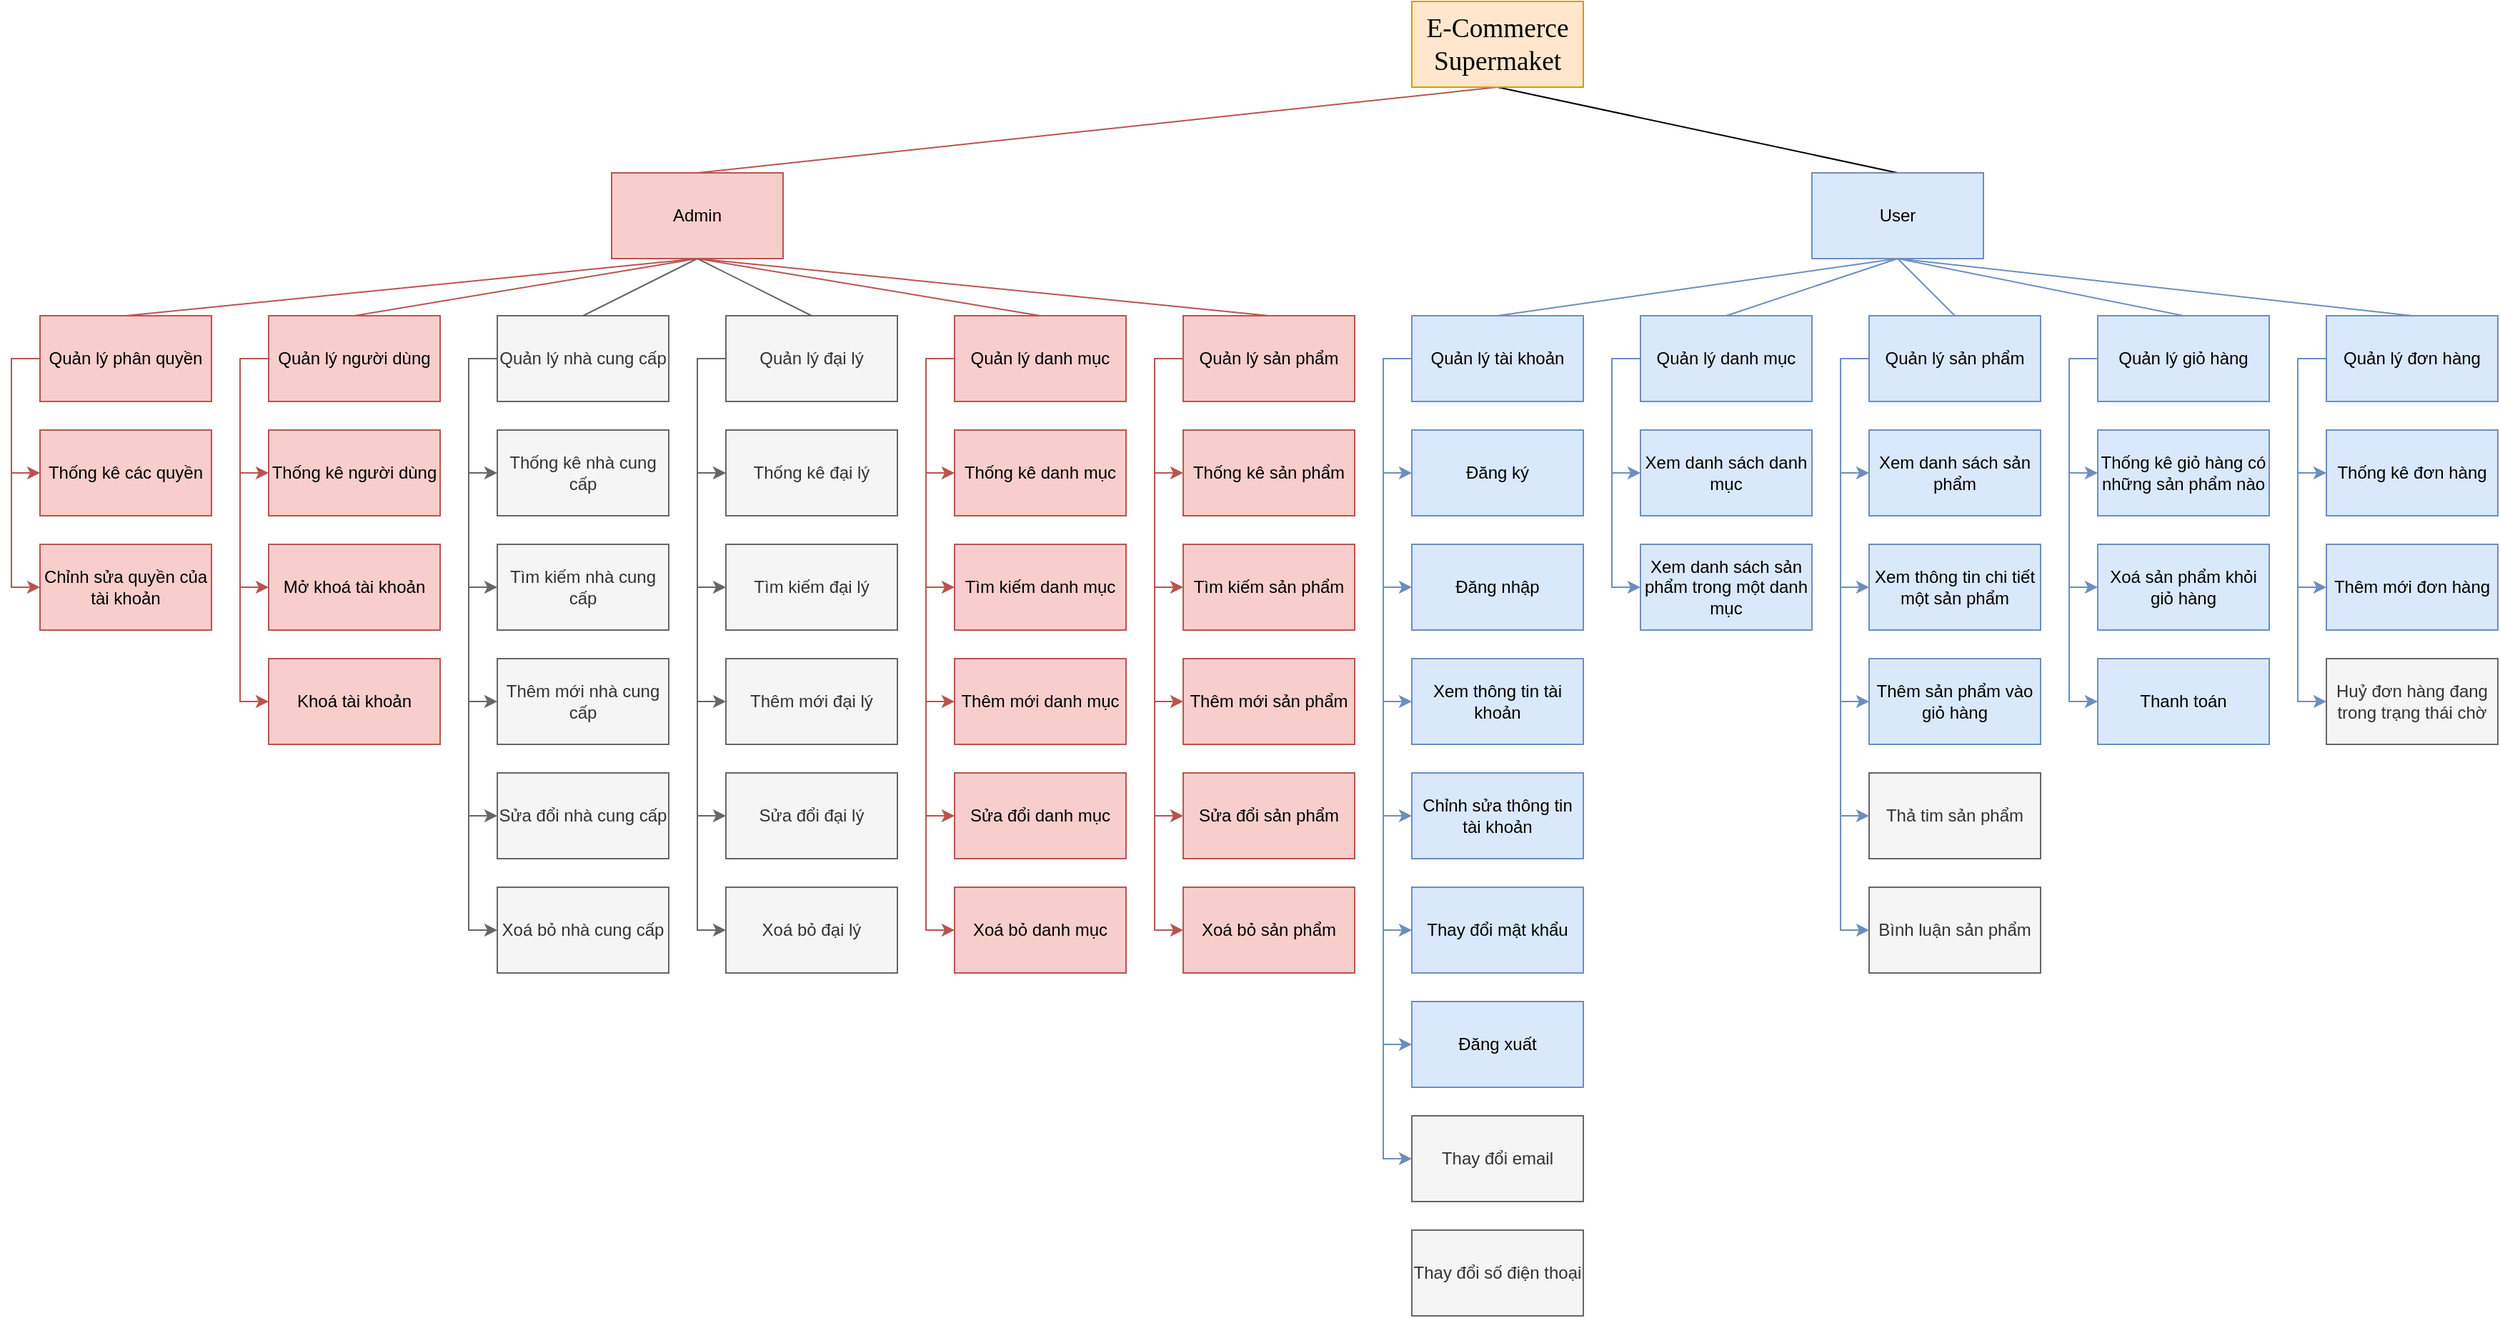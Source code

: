 <mxfile version="20.3.0" type="device" pages="2"><diagram id="1rqI_HHsklWm5FVolrye" name="Sơ đồ phân cấp chức năng"><mxGraphModel dx="2044" dy="865" grid="1" gridSize="10" guides="1" tooltips="1" connect="1" arrows="1" fold="1" page="1" pageScale="1" pageWidth="850" pageHeight="1100" math="0" shadow="0"><root><mxCell id="0"/><mxCell id="1" parent="0"/><mxCell id="xmvTbE3YOkpDU-rIaM_w-14" style="edgeStyle=none;rounded=0;orthogonalLoop=1;jettySize=auto;html=1;entryX=0.5;entryY=0;entryDx=0;entryDy=0;endArrow=none;endFill=0;exitX=0.5;exitY=1;exitDx=0;exitDy=0;strokeColor=#b85450;fillColor=#f8cecc;" edge="1" parent="1" source="DRveiWYJTUwpPXDgXYBq-1" target="xmvTbE3YOkpDU-rIaM_w-4"><mxGeometry relative="1" as="geometry"/></mxCell><mxCell id="xmvTbE3YOkpDU-rIaM_w-15" style="edgeStyle=none;rounded=0;orthogonalLoop=1;jettySize=auto;html=1;entryX=0.5;entryY=0;entryDx=0;entryDy=0;endArrow=none;endFill=0;exitX=0.5;exitY=1;exitDx=0;exitDy=0;" edge="1" parent="1" source="DRveiWYJTUwpPXDgXYBq-1" target="xmvTbE3YOkpDU-rIaM_w-5"><mxGeometry relative="1" as="geometry"/></mxCell><mxCell id="DRveiWYJTUwpPXDgXYBq-1" value="&lt;span style=&quot;text-align: start; font-size: 14pt; font-family: &amp;quot;Times New Roman&amp;quot;;&quot; data-sheets-userformat=&quot;{&amp;quot;2&amp;quot;:513,&amp;quot;3&amp;quot;:{&amp;quot;1&amp;quot;:0},&amp;quot;12&amp;quot;:0}&quot; data-sheets-value=&quot;{&amp;quot;1&amp;quot;:2,&amp;quot;2&amp;quot;:&amp;quot;E-Commerce Supermaket&amp;quot;}&quot; data-sheets-root=&quot;1&quot;&gt;E-Commerce Supermaket&lt;/span&gt;" style="rounded=0;whiteSpace=wrap;html=1;fillColor=#ffe6cc;strokeColor=#d79b00;" parent="1" vertex="1"><mxGeometry x="360" y="180" width="120" height="60" as="geometry"/></mxCell><mxCell id="6dlPw7hCYQkt44Y5DM6h-34" style="edgeStyle=elbowEdgeStyle;rounded=0;orthogonalLoop=1;jettySize=auto;html=1;entryX=0;entryY=0.5;entryDx=0;entryDy=0;strokeColor=#6c8ebf;endArrow=classic;endFill=1;fillColor=#dae8fc;" edge="1" parent="1" source="DRveiWYJTUwpPXDgXYBq-2" target="xmvTbE3YOkpDU-rIaM_w-35"><mxGeometry relative="1" as="geometry"><Array as="points"><mxPoint x="340" y="880"/></Array></mxGeometry></mxCell><mxCell id="6dlPw7hCYQkt44Y5DM6h-35" style="edgeStyle=elbowEdgeStyle;rounded=0;orthogonalLoop=1;jettySize=auto;html=1;entryX=0;entryY=0.5;entryDx=0;entryDy=0;strokeColor=#6c8ebf;endArrow=classic;endFill=1;fillColor=#dae8fc;" edge="1" parent="1" source="DRveiWYJTUwpPXDgXYBq-2" target="xmvTbE3YOkpDU-rIaM_w-37"><mxGeometry relative="1" as="geometry"><Array as="points"><mxPoint x="340" y="940"/></Array></mxGeometry></mxCell><mxCell id="DRveiWYJTUwpPXDgXYBq-2" value="Quản lý tài khoản" style="rounded=0;whiteSpace=wrap;html=1;fillColor=#dae8fc;strokeColor=#6c8ebf;" parent="1" vertex="1"><mxGeometry x="360" y="400" width="120" height="60" as="geometry"/></mxCell><mxCell id="DRveiWYJTUwpPXDgXYBq-3" value="Quản lý danh mục" style="rounded=0;whiteSpace=wrap;html=1;strokeColor=#b85450;fillColor=#f8cecc;" parent="1" vertex="1"><mxGeometry x="40" y="400" width="120" height="60" as="geometry"/></mxCell><mxCell id="DRveiWYJTUwpPXDgXYBq-4" value="Quản lý sản phẩm" style="rounded=0;whiteSpace=wrap;html=1;strokeColor=#b85450;fillColor=#f8cecc;" parent="1" vertex="1"><mxGeometry x="200" y="400" width="120" height="60" as="geometry"/></mxCell><mxCell id="6dlPw7hCYQkt44Y5DM6h-47" style="edgeStyle=elbowEdgeStyle;rounded=0;orthogonalLoop=1;jettySize=auto;html=1;entryX=0;entryY=0.5;entryDx=0;entryDy=0;strokeColor=#6c8ebf;endArrow=classic;endFill=1;fillColor=#dae8fc;" edge="1" parent="1" source="DRveiWYJTUwpPXDgXYBq-5" target="DRveiWYJTUwpPXDgXYBq-22"><mxGeometry relative="1" as="geometry"><Array as="points"><mxPoint x="980" y="470"/></Array></mxGeometry></mxCell><mxCell id="6dlPw7hCYQkt44Y5DM6h-48" style="edgeStyle=elbowEdgeStyle;rounded=0;orthogonalLoop=1;jettySize=auto;html=1;entryX=0;entryY=0.5;entryDx=0;entryDy=0;strokeColor=#6c8ebf;endArrow=classic;endFill=1;fillColor=#dae8fc;" edge="1" parent="1" source="DRveiWYJTUwpPXDgXYBq-5" target="DRveiWYJTUwpPXDgXYBq-23"><mxGeometry relative="1" as="geometry"><Array as="points"><mxPoint x="980" y="550"/></Array></mxGeometry></mxCell><mxCell id="6dlPw7hCYQkt44Y5DM6h-49" style="edgeStyle=elbowEdgeStyle;rounded=0;orthogonalLoop=1;jettySize=auto;html=1;entryX=0;entryY=0.5;entryDx=0;entryDy=0;strokeColor=#6c8ebf;endArrow=classic;endFill=1;fillColor=#dae8fc;" edge="1" parent="1" source="DRveiWYJTUwpPXDgXYBq-5" target="DRveiWYJTUwpPXDgXYBq-24"><mxGeometry relative="1" as="geometry"><Array as="points"><mxPoint x="980" y="630"/></Array></mxGeometry></mxCell><mxCell id="DRveiWYJTUwpPXDgXYBq-5" value="Quản lý đơn hàng" style="rounded=0;whiteSpace=wrap;html=1;fillColor=#dae8fc;strokeColor=#6c8ebf;" parent="1" vertex="1"><mxGeometry x="1000" y="400" width="120" height="60" as="geometry"/></mxCell><mxCell id="DRveiWYJTUwpPXDgXYBq-6" value="Đăng ký" style="rounded=0;whiteSpace=wrap;html=1;fillColor=#dae8fc;strokeColor=#6c8ebf;" parent="1" vertex="1"><mxGeometry x="360" y="480" width="120" height="60" as="geometry"/></mxCell><mxCell id="DRveiWYJTUwpPXDgXYBq-7" value="Đăng nhập" style="rounded=0;whiteSpace=wrap;html=1;fillColor=#dae8fc;strokeColor=#6c8ebf;" parent="1" vertex="1"><mxGeometry x="360" y="560" width="120" height="60" as="geometry"/></mxCell><mxCell id="DRveiWYJTUwpPXDgXYBq-8" value="Thêm mới danh mục" style="rounded=0;whiteSpace=wrap;html=1;strokeColor=#b85450;fillColor=#f8cecc;" parent="1" vertex="1"><mxGeometry x="40" y="640" width="120" height="60" as="geometry"/></mxCell><mxCell id="DRveiWYJTUwpPXDgXYBq-9" value="Sửa đổi danh mục" style="rounded=0;whiteSpace=wrap;html=1;strokeColor=#b85450;fillColor=#f8cecc;" parent="1" vertex="1"><mxGeometry x="40" y="720" width="120" height="60" as="geometry"/></mxCell><mxCell id="DRveiWYJTUwpPXDgXYBq-10" value="Xoá bỏ danh mục" style="rounded=0;whiteSpace=wrap;html=1;strokeColor=#b85450;fillColor=#f8cecc;" parent="1" vertex="1"><mxGeometry x="40" y="800" width="120" height="60" as="geometry"/></mxCell><mxCell id="DRveiWYJTUwpPXDgXYBq-11" value="Thống kê danh mục" style="rounded=0;whiteSpace=wrap;html=1;strokeColor=#b85450;fillColor=#f8cecc;" parent="1" vertex="1"><mxGeometry x="40" y="480" width="120" height="60" as="geometry"/></mxCell><mxCell id="DRveiWYJTUwpPXDgXYBq-12" value="Tìm kiếm danh mục" style="rounded=0;whiteSpace=wrap;html=1;strokeColor=#b85450;fillColor=#f8cecc;" parent="1" vertex="1"><mxGeometry x="40" y="560" width="120" height="60" as="geometry"/></mxCell><mxCell id="DRveiWYJTUwpPXDgXYBq-13" value="Thống kê sản phẩm" style="rounded=0;whiteSpace=wrap;html=1;strokeColor=#b85450;fillColor=#f8cecc;" parent="1" vertex="1"><mxGeometry x="200" y="480" width="120" height="60" as="geometry"/></mxCell><mxCell id="DRveiWYJTUwpPXDgXYBq-14" value="Tìm kiếm sản phẩm" style="rounded=0;whiteSpace=wrap;html=1;strokeColor=#b85450;fillColor=#f8cecc;" parent="1" vertex="1"><mxGeometry x="200" y="560" width="120" height="60" as="geometry"/></mxCell><mxCell id="DRveiWYJTUwpPXDgXYBq-15" value="Thêm mới sản phẩm" style="rounded=0;whiteSpace=wrap;html=1;strokeColor=#b85450;fillColor=#f8cecc;" parent="1" vertex="1"><mxGeometry x="200" y="640" width="120" height="60" as="geometry"/></mxCell><mxCell id="DRveiWYJTUwpPXDgXYBq-16" value="Sửa đổi sản phẩm" style="rounded=0;whiteSpace=wrap;html=1;strokeColor=#b85450;fillColor=#f8cecc;" parent="1" vertex="1"><mxGeometry x="200" y="720" width="120" height="60" as="geometry"/></mxCell><mxCell id="DRveiWYJTUwpPXDgXYBq-17" value="Xoá bỏ sản phẩm" style="rounded=0;whiteSpace=wrap;html=1;strokeColor=#b85450;fillColor=#f8cecc;" parent="1" vertex="1"><mxGeometry x="200" y="800" width="120" height="60" as="geometry"/></mxCell><mxCell id="DRveiWYJTUwpPXDgXYBq-18" value="Thống kê giỏ hàng có những sản phẩm nào" style="rounded=0;whiteSpace=wrap;html=1;fillColor=#dae8fc;strokeColor=#6c8ebf;" parent="1" vertex="1"><mxGeometry x="840" y="480" width="120" height="60" as="geometry"/></mxCell><mxCell id="6dlPw7hCYQkt44Y5DM6h-43" style="edgeStyle=elbowEdgeStyle;rounded=0;orthogonalLoop=1;jettySize=auto;html=1;entryX=0;entryY=0.5;entryDx=0;entryDy=0;strokeColor=#6c8ebf;endArrow=classic;endFill=1;fillColor=#dae8fc;" edge="1" parent="1" source="DRveiWYJTUwpPXDgXYBq-19" target="DRveiWYJTUwpPXDgXYBq-18"><mxGeometry relative="1" as="geometry"><Array as="points"><mxPoint x="820" y="470"/></Array></mxGeometry></mxCell><mxCell id="6dlPw7hCYQkt44Y5DM6h-44" style="edgeStyle=elbowEdgeStyle;rounded=0;orthogonalLoop=1;jettySize=auto;html=1;entryX=0;entryY=0.5;entryDx=0;entryDy=0;strokeColor=#6c8ebf;endArrow=classic;endFill=1;fillColor=#dae8fc;" edge="1" parent="1" source="DRveiWYJTUwpPXDgXYBq-19" target="xmvTbE3YOkpDU-rIaM_w-26"><mxGeometry relative="1" as="geometry"><Array as="points"><mxPoint x="820" y="550"/></Array></mxGeometry></mxCell><mxCell id="6dlPw7hCYQkt44Y5DM6h-45" style="edgeStyle=elbowEdgeStyle;rounded=0;orthogonalLoop=1;jettySize=auto;html=1;entryX=0;entryY=0.5;entryDx=0;entryDy=0;strokeColor=#6c8ebf;endArrow=classic;endFill=1;fillColor=#dae8fc;" edge="1" parent="1" source="DRveiWYJTUwpPXDgXYBq-19" target="xmvTbE3YOkpDU-rIaM_w-27"><mxGeometry relative="1" as="geometry"><Array as="points"><mxPoint x="820" y="640"/></Array></mxGeometry></mxCell><mxCell id="DRveiWYJTUwpPXDgXYBq-19" value="Quản lý giỏ hàng" style="rounded=0;whiteSpace=wrap;html=1;fillColor=#dae8fc;strokeColor=#6c8ebf;" parent="1" vertex="1"><mxGeometry x="840" y="400" width="120" height="60" as="geometry"/></mxCell><mxCell id="DRveiWYJTUwpPXDgXYBq-22" value="Thống kê đơn hàng" style="rounded=0;whiteSpace=wrap;html=1;fillColor=#dae8fc;strokeColor=#6c8ebf;" parent="1" vertex="1"><mxGeometry x="1000" y="480" width="120" height="60" as="geometry"/></mxCell><mxCell id="DRveiWYJTUwpPXDgXYBq-23" value="Thêm mới đơn hàng" style="rounded=0;whiteSpace=wrap;html=1;fillColor=#dae8fc;strokeColor=#6c8ebf;" parent="1" vertex="1"><mxGeometry x="1000" y="560" width="120" height="60" as="geometry"/></mxCell><mxCell id="DRveiWYJTUwpPXDgXYBq-24" value="Huỷ đơn hàng đang trong trạng thái chờ" style="rounded=0;whiteSpace=wrap;html=1;fillColor=#f5f5f5;strokeColor=#666666;fontColor=#333333;" parent="1" vertex="1"><mxGeometry x="1000" y="640" width="120" height="60" as="geometry"/></mxCell><mxCell id="6dlPw7hCYQkt44Y5DM6h-10" style="edgeStyle=elbowEdgeStyle;rounded=0;orthogonalLoop=1;jettySize=auto;html=1;entryX=0;entryY=0.5;entryDx=0;entryDy=0;strokeColor=#666666;endArrow=classic;endFill=1;fillColor=#f5f5f5;" edge="1" parent="1" source="DRveiWYJTUwpPXDgXYBq-25" target="DRveiWYJTUwpPXDgXYBq-26"><mxGeometry relative="1" as="geometry"><Array as="points"><mxPoint x="-300" y="470"/></Array></mxGeometry></mxCell><mxCell id="6dlPw7hCYQkt44Y5DM6h-11" style="edgeStyle=elbowEdgeStyle;rounded=0;orthogonalLoop=1;jettySize=auto;html=1;entryX=0;entryY=0.5;entryDx=0;entryDy=0;strokeColor=#666666;endArrow=classic;endFill=1;fillColor=#f5f5f5;" edge="1" parent="1" source="DRveiWYJTUwpPXDgXYBq-25" target="DRveiWYJTUwpPXDgXYBq-29"><mxGeometry relative="1" as="geometry"><Array as="points"><mxPoint x="-300" y="630"/></Array></mxGeometry></mxCell><mxCell id="6dlPw7hCYQkt44Y5DM6h-12" style="edgeStyle=elbowEdgeStyle;rounded=0;orthogonalLoop=1;jettySize=auto;html=1;entryX=0;entryY=0.5;entryDx=0;entryDy=0;strokeColor=#666666;endArrow=classic;endFill=1;fillColor=#f5f5f5;" edge="1" parent="1" source="DRveiWYJTUwpPXDgXYBq-25" target="DRveiWYJTUwpPXDgXYBq-30"><mxGeometry relative="1" as="geometry"><Array as="points"><mxPoint x="-300" y="710"/></Array></mxGeometry></mxCell><mxCell id="6dlPw7hCYQkt44Y5DM6h-13" style="edgeStyle=elbowEdgeStyle;rounded=0;orthogonalLoop=1;jettySize=auto;html=1;entryX=0;entryY=0.5;entryDx=0;entryDy=0;strokeColor=#666666;endArrow=classic;endFill=1;fillColor=#f5f5f5;" edge="1" parent="1" source="DRveiWYJTUwpPXDgXYBq-25" target="DRveiWYJTUwpPXDgXYBq-31"><mxGeometry relative="1" as="geometry"><Array as="points"><mxPoint x="-300" y="790"/></Array></mxGeometry></mxCell><mxCell id="DRveiWYJTUwpPXDgXYBq-25" value="Quản lý nhà cung cấp" style="rounded=0;whiteSpace=wrap;html=1;strokeColor=#666666;fillColor=#f5f5f5;fontColor=#333333;" parent="1" vertex="1"><mxGeometry x="-280" y="400" width="120" height="60" as="geometry"/></mxCell><mxCell id="DRveiWYJTUwpPXDgXYBq-26" value="Thống kê nhà cung cấp" style="rounded=0;whiteSpace=wrap;html=1;strokeColor=#666666;fillColor=#f5f5f5;fontColor=#333333;" parent="1" vertex="1"><mxGeometry x="-280" y="480" width="120" height="60" as="geometry"/></mxCell><mxCell id="DRveiWYJTUwpPXDgXYBq-28" value="Tìm kiếm nhà cung cấp" style="rounded=0;whiteSpace=wrap;html=1;strokeColor=#666666;fillColor=#f5f5f5;fontColor=#333333;" parent="1" vertex="1"><mxGeometry x="-280" y="560" width="120" height="60" as="geometry"/></mxCell><mxCell id="DRveiWYJTUwpPXDgXYBq-29" value="Thêm mới nhà cung cấp" style="rounded=0;whiteSpace=wrap;html=1;strokeColor=#666666;fillColor=#f5f5f5;fontColor=#333333;" parent="1" vertex="1"><mxGeometry x="-280" y="640" width="120" height="60" as="geometry"/></mxCell><mxCell id="DRveiWYJTUwpPXDgXYBq-30" value="Sửa đổi nhà cung cấp" style="rounded=0;whiteSpace=wrap;html=1;strokeColor=#666666;fillColor=#f5f5f5;fontColor=#333333;" parent="1" vertex="1"><mxGeometry x="-280" y="720" width="120" height="60" as="geometry"/></mxCell><mxCell id="DRveiWYJTUwpPXDgXYBq-31" value="Xoá bỏ nhà cung cấp" style="rounded=0;whiteSpace=wrap;html=1;strokeColor=#666666;fillColor=#f5f5f5;fontColor=#333333;" parent="1" vertex="1"><mxGeometry x="-280" y="800" width="120" height="60" as="geometry"/></mxCell><mxCell id="6dlPw7hCYQkt44Y5DM6h-5" style="edgeStyle=elbowEdgeStyle;rounded=0;orthogonalLoop=1;jettySize=auto;html=1;entryX=0;entryY=0.5;entryDx=0;entryDy=0;strokeColor=#b85450;endArrow=classic;endFill=1;fillColor=#f8cecc;" edge="1" parent="1" source="DRveiWYJTUwpPXDgXYBq-32" target="DRveiWYJTUwpPXDgXYBq-34"><mxGeometry relative="1" as="geometry"><Array as="points"><mxPoint x="-460" y="630"/></Array></mxGeometry></mxCell><mxCell id="DRveiWYJTUwpPXDgXYBq-32" value="Quản lý người dùng" style="rounded=0;whiteSpace=wrap;html=1;strokeColor=#b85450;fillColor=#f8cecc;" parent="1" vertex="1"><mxGeometry x="-440" y="400" width="120" height="60" as="geometry"/></mxCell><mxCell id="DRveiWYJTUwpPXDgXYBq-33" value="Thống kê người dùng" style="rounded=0;whiteSpace=wrap;html=1;strokeColor=#b85450;fillColor=#f8cecc;" parent="1" vertex="1"><mxGeometry x="-440" y="480" width="120" height="60" as="geometry"/></mxCell><mxCell id="DRveiWYJTUwpPXDgXYBq-34" value="Khoá tài khoản" style="rounded=0;whiteSpace=wrap;html=1;strokeColor=#b85450;fillColor=#f8cecc;" parent="1" vertex="1"><mxGeometry x="-440" y="640" width="120" height="60" as="geometry"/></mxCell><mxCell id="6dlPw7hCYQkt44Y5DM6h-1" style="edgeStyle=elbowEdgeStyle;rounded=0;orthogonalLoop=1;jettySize=auto;html=1;entryX=0;entryY=0.5;entryDx=0;entryDy=0;strokeColor=#b85450;endArrow=classic;endFill=1;fillColor=#f8cecc;" edge="1" parent="1" source="xmvTbE3YOkpDU-rIaM_w-1" target="xmvTbE3YOkpDU-rIaM_w-2"><mxGeometry relative="1" as="geometry"><Array as="points"><mxPoint x="-620" y="470"/></Array></mxGeometry></mxCell><mxCell id="6dlPw7hCYQkt44Y5DM6h-2" style="edgeStyle=elbowEdgeStyle;rounded=0;orthogonalLoop=1;jettySize=auto;html=1;entryX=0;entryY=0.5;entryDx=0;entryDy=0;strokeColor=#b85450;endArrow=classic;endFill=1;fillColor=#f8cecc;" edge="1" parent="1" source="xmvTbE3YOkpDU-rIaM_w-1" target="xmvTbE3YOkpDU-rIaM_w-3"><mxGeometry relative="1" as="geometry"><Array as="points"><mxPoint x="-620" y="550"/><mxPoint x="-640" y="550"/></Array></mxGeometry></mxCell><mxCell id="xmvTbE3YOkpDU-rIaM_w-1" value="Quản lý phân quyền" style="rounded=0;whiteSpace=wrap;html=1;strokeColor=#b85450;fillColor=#f8cecc;" vertex="1" parent="1"><mxGeometry x="-600" y="400" width="120" height="60" as="geometry"/></mxCell><mxCell id="xmvTbE3YOkpDU-rIaM_w-2" value="Thống kê các quyền" style="rounded=0;whiteSpace=wrap;html=1;strokeColor=#b85450;fillColor=#f8cecc;" vertex="1" parent="1"><mxGeometry x="-600" y="480" width="120" height="60" as="geometry"/></mxCell><mxCell id="xmvTbE3YOkpDU-rIaM_w-3" value="Chỉnh sửa quyền của tài khoản" style="rounded=0;whiteSpace=wrap;html=1;strokeColor=#b85450;fillColor=#f8cecc;" vertex="1" parent="1"><mxGeometry x="-600" y="560" width="120" height="60" as="geometry"/></mxCell><mxCell id="xmvTbE3YOkpDU-rIaM_w-6" style="rounded=0;orthogonalLoop=1;jettySize=auto;html=1;entryX=0.5;entryY=0;entryDx=0;entryDy=0;exitX=0.5;exitY=1;exitDx=0;exitDy=0;endArrow=none;endFill=0;strokeColor=#b85450;fillColor=#f8cecc;" edge="1" parent="1" source="xmvTbE3YOkpDU-rIaM_w-4" target="xmvTbE3YOkpDU-rIaM_w-1"><mxGeometry relative="1" as="geometry"/></mxCell><mxCell id="xmvTbE3YOkpDU-rIaM_w-7" style="rounded=0;orthogonalLoop=1;jettySize=auto;html=1;entryX=0.5;entryY=0;entryDx=0;entryDy=0;exitX=0.5;exitY=1;exitDx=0;exitDy=0;endArrow=none;endFill=0;strokeColor=#b85450;fillColor=#f8cecc;" edge="1" parent="1" source="xmvTbE3YOkpDU-rIaM_w-4" target="DRveiWYJTUwpPXDgXYBq-32"><mxGeometry relative="1" as="geometry"/></mxCell><mxCell id="xmvTbE3YOkpDU-rIaM_w-8" style="rounded=0;orthogonalLoop=1;jettySize=auto;html=1;entryX=0.5;entryY=0;entryDx=0;entryDy=0;endArrow=none;endFill=0;fillColor=#f5f5f5;strokeColor=#666666;exitX=0.5;exitY=1;exitDx=0;exitDy=0;" edge="1" parent="1" source="xmvTbE3YOkpDU-rIaM_w-4" target="DRveiWYJTUwpPXDgXYBq-25"><mxGeometry relative="1" as="geometry"/></mxCell><mxCell id="xmvTbE3YOkpDU-rIaM_w-9" style="rounded=0;orthogonalLoop=1;jettySize=auto;html=1;endArrow=none;endFill=0;entryX=0.5;entryY=0;entryDx=0;entryDy=0;fillColor=#f5f5f5;strokeColor=#666666;" edge="1" parent="1" target="xmvTbE3YOkpDU-rIaM_w-18"><mxGeometry relative="1" as="geometry"><mxPoint x="-140" y="360" as="sourcePoint"/></mxGeometry></mxCell><mxCell id="xmvTbE3YOkpDU-rIaM_w-11" style="rounded=0;orthogonalLoop=1;jettySize=auto;html=1;entryX=0.5;entryY=0;entryDx=0;entryDy=0;endArrow=none;endFill=0;strokeColor=#b85450;fillColor=#f8cecc;" edge="1" parent="1" target="DRveiWYJTUwpPXDgXYBq-4"><mxGeometry relative="1" as="geometry"><mxPoint x="-140" y="360" as="sourcePoint"/></mxGeometry></mxCell><mxCell id="xmvTbE3YOkpDU-rIaM_w-24" style="edgeStyle=none;rounded=0;orthogonalLoop=1;jettySize=auto;html=1;entryX=0.5;entryY=0;entryDx=0;entryDy=0;strokeColor=#b85450;endArrow=none;endFill=0;fillColor=#f8cecc;" edge="1" parent="1" target="DRveiWYJTUwpPXDgXYBq-3"><mxGeometry relative="1" as="geometry"><mxPoint x="-140" y="360" as="sourcePoint"/></mxGeometry></mxCell><mxCell id="xmvTbE3YOkpDU-rIaM_w-4" value="Admin" style="rounded=0;whiteSpace=wrap;html=1;strokeColor=#b85450;fillColor=#f8cecc;" vertex="1" parent="1"><mxGeometry x="-200" y="300" width="120" height="60" as="geometry"/></mxCell><mxCell id="xmvTbE3YOkpDU-rIaM_w-10" style="rounded=0;orthogonalLoop=1;jettySize=auto;html=1;exitX=0.5;exitY=1;exitDx=0;exitDy=0;entryX=0.5;entryY=0;entryDx=0;entryDy=0;endArrow=none;endFill=0;fillColor=#dae8fc;strokeColor=#6c8ebf;" edge="1" parent="1" source="xmvTbE3YOkpDU-rIaM_w-5" target="DRveiWYJTUwpPXDgXYBq-2"><mxGeometry relative="1" as="geometry"/></mxCell><mxCell id="xmvTbE3YOkpDU-rIaM_w-12" style="rounded=0;orthogonalLoop=1;jettySize=auto;html=1;entryX=0.5;entryY=0;entryDx=0;entryDy=0;endArrow=none;endFill=0;fillColor=#dae8fc;strokeColor=#6c8ebf;" edge="1" parent="1" target="DRveiWYJTUwpPXDgXYBq-19"><mxGeometry relative="1" as="geometry"><mxPoint x="700" y="360" as="sourcePoint"/></mxGeometry></mxCell><mxCell id="xmvTbE3YOkpDU-rIaM_w-13" style="rounded=0;orthogonalLoop=1;jettySize=auto;html=1;exitX=0.5;exitY=1;exitDx=0;exitDy=0;entryX=0.5;entryY=0;entryDx=0;entryDy=0;endArrow=none;endFill=0;fillColor=#dae8fc;strokeColor=#6c8ebf;" edge="1" parent="1" source="xmvTbE3YOkpDU-rIaM_w-5" target="DRveiWYJTUwpPXDgXYBq-5"><mxGeometry relative="1" as="geometry"/></mxCell><mxCell id="xmvTbE3YOkpDU-rIaM_w-43" style="edgeStyle=none;rounded=0;orthogonalLoop=1;jettySize=auto;html=1;entryX=0.5;entryY=0;entryDx=0;entryDy=0;strokeColor=#6c8ebf;endArrow=none;endFill=0;exitX=0.5;exitY=1;exitDx=0;exitDy=0;fillColor=#dae8fc;" edge="1" parent="1" source="xmvTbE3YOkpDU-rIaM_w-5" target="xmvTbE3YOkpDU-rIaM_w-41"><mxGeometry relative="1" as="geometry"/></mxCell><mxCell id="xmvTbE3YOkpDU-rIaM_w-44" style="edgeStyle=none;rounded=0;orthogonalLoop=1;jettySize=auto;html=1;entryX=0.5;entryY=0;entryDx=0;entryDy=0;strokeColor=#6c8ebf;endArrow=none;endFill=0;fillColor=#dae8fc;exitX=0.5;exitY=1;exitDx=0;exitDy=0;" edge="1" parent="1" source="xmvTbE3YOkpDU-rIaM_w-5" target="xmvTbE3YOkpDU-rIaM_w-42"><mxGeometry relative="1" as="geometry"/></mxCell><mxCell id="xmvTbE3YOkpDU-rIaM_w-5" value="User" style="rounded=0;whiteSpace=wrap;html=1;fillColor=#dae8fc;strokeColor=#6c8ebf;" vertex="1" parent="1"><mxGeometry x="640" y="300" width="120" height="60" as="geometry"/></mxCell><mxCell id="xmvTbE3YOkpDU-rIaM_w-16" value="Mở khoá tài khoản" style="rounded=0;whiteSpace=wrap;html=1;strokeColor=#b85450;fillColor=#f8cecc;" vertex="1" parent="1"><mxGeometry x="-440" y="560" width="120" height="60" as="geometry"/></mxCell><mxCell id="xmvTbE3YOkpDU-rIaM_w-18" value="Quản lý đại lý" style="rounded=0;whiteSpace=wrap;html=1;strokeColor=#666666;fillColor=#f5f5f5;fontColor=#333333;" vertex="1" parent="1"><mxGeometry x="-120" y="400" width="120" height="60" as="geometry"/></mxCell><mxCell id="xmvTbE3YOkpDU-rIaM_w-19" value="Thống kê đại lý" style="rounded=0;whiteSpace=wrap;html=1;strokeColor=#666666;fillColor=#f5f5f5;fontColor=#333333;" vertex="1" parent="1"><mxGeometry x="-120" y="480" width="120" height="60" as="geometry"/></mxCell><mxCell id="xmvTbE3YOkpDU-rIaM_w-20" value="Tìm kiếm đại lý" style="rounded=0;whiteSpace=wrap;html=1;strokeColor=#666666;fillColor=#f5f5f5;fontColor=#333333;" vertex="1" parent="1"><mxGeometry x="-120" y="560" width="120" height="60" as="geometry"/></mxCell><mxCell id="xmvTbE3YOkpDU-rIaM_w-21" value="Thêm mới đại lý" style="rounded=0;whiteSpace=wrap;html=1;strokeColor=#666666;fillColor=#f5f5f5;fontColor=#333333;" vertex="1" parent="1"><mxGeometry x="-120" y="640" width="120" height="60" as="geometry"/></mxCell><mxCell id="xmvTbE3YOkpDU-rIaM_w-22" value="Sửa đổi đại lý" style="rounded=0;whiteSpace=wrap;html=1;strokeColor=#666666;fillColor=#f5f5f5;fontColor=#333333;" vertex="1" parent="1"><mxGeometry x="-120" y="720" width="120" height="60" as="geometry"/></mxCell><mxCell id="xmvTbE3YOkpDU-rIaM_w-23" value="Xoá bỏ đại lý" style="rounded=0;whiteSpace=wrap;html=1;strokeColor=#666666;fillColor=#f5f5f5;fontColor=#333333;" vertex="1" parent="1"><mxGeometry x="-120" y="800" width="120" height="60" as="geometry"/></mxCell><mxCell id="xmvTbE3YOkpDU-rIaM_w-25" value="Thêm sản phẩm vào giỏ hàng" style="rounded=0;whiteSpace=wrap;html=1;strokeColor=#6c8ebf;fillColor=#dae8fc;" vertex="1" parent="1"><mxGeometry x="680" y="640" width="120" height="60" as="geometry"/></mxCell><mxCell id="xmvTbE3YOkpDU-rIaM_w-26" value="Xoá sản phẩm khỏi giỏ hàng" style="rounded=0;whiteSpace=wrap;html=1;strokeColor=#6c8ebf;fillColor=#dae8fc;" vertex="1" parent="1"><mxGeometry x="840" y="560" width="120" height="60" as="geometry"/></mxCell><mxCell id="xmvTbE3YOkpDU-rIaM_w-27" value="Thanh toán" style="rounded=0;whiteSpace=wrap;html=1;strokeColor=#6c8ebf;fillColor=#dae8fc;" vertex="1" parent="1"><mxGeometry x="840" y="640" width="120" height="60" as="geometry"/></mxCell><mxCell id="xmvTbE3YOkpDU-rIaM_w-28" value="Xem danh sách sản phẩm" style="rounded=0;whiteSpace=wrap;html=1;strokeColor=#6c8ebf;fillColor=#dae8fc;" vertex="1" parent="1"><mxGeometry x="680" y="480" width="120" height="60" as="geometry"/></mxCell><mxCell id="xmvTbE3YOkpDU-rIaM_w-29" value="Xem thông tin chi tiết một sản phẩm" style="rounded=0;whiteSpace=wrap;html=1;strokeColor=#6c8ebf;fillColor=#dae8fc;" vertex="1" parent="1"><mxGeometry x="680" y="560" width="120" height="60" as="geometry"/></mxCell><mxCell id="xmvTbE3YOkpDU-rIaM_w-31" value="Thả tim sản phẩm" style="rounded=0;whiteSpace=wrap;html=1;strokeColor=#666666;fillColor=#f5f5f5;fontColor=#333333;" vertex="1" parent="1"><mxGeometry x="680" y="720" width="120" height="60" as="geometry"/></mxCell><mxCell id="xmvTbE3YOkpDU-rIaM_w-32" value="Bình luận sản phẩm" style="rounded=0;whiteSpace=wrap;html=1;strokeColor=#666666;fillColor=#f5f5f5;fontColor=#333333;" vertex="1" parent="1"><mxGeometry x="680" y="800" width="120" height="60" as="geometry"/></mxCell><mxCell id="xmvTbE3YOkpDU-rIaM_w-33" value="Xem thông tin tài khoản" style="rounded=0;whiteSpace=wrap;html=1;strokeColor=#6c8ebf;fillColor=#dae8fc;" vertex="1" parent="1"><mxGeometry x="360" y="640" width="120" height="60" as="geometry"/></mxCell><mxCell id="xmvTbE3YOkpDU-rIaM_w-34" value="Chỉnh sửa thông tin tài khoản" style="rounded=0;whiteSpace=wrap;html=1;strokeColor=#6c8ebf;fillColor=#dae8fc;" vertex="1" parent="1"><mxGeometry x="360" y="720" width="120" height="60" as="geometry"/></mxCell><mxCell id="xmvTbE3YOkpDU-rIaM_w-35" value="Đăng xuất" style="rounded=0;whiteSpace=wrap;html=1;strokeColor=#6c8ebf;fillColor=#dae8fc;" vertex="1" parent="1"><mxGeometry x="360" y="880" width="120" height="60" as="geometry"/></mxCell><mxCell id="xmvTbE3YOkpDU-rIaM_w-36" value="Thay đổi mật khẩu" style="rounded=0;whiteSpace=wrap;html=1;strokeColor=#6c8ebf;fillColor=#dae8fc;" vertex="1" parent="1"><mxGeometry x="360" y="800" width="120" height="60" as="geometry"/></mxCell><mxCell id="xmvTbE3YOkpDU-rIaM_w-37" value="Thay đổi email" style="rounded=0;whiteSpace=wrap;html=1;strokeColor=#666666;fillColor=#f5f5f5;fontColor=#333333;" vertex="1" parent="1"><mxGeometry x="360" y="960" width="120" height="60" as="geometry"/></mxCell><mxCell id="xmvTbE3YOkpDU-rIaM_w-38" value="Thay đổi số điện thoại" style="rounded=0;whiteSpace=wrap;html=1;strokeColor=#666666;fillColor=#f5f5f5;fontColor=#333333;" vertex="1" parent="1"><mxGeometry x="360" y="1040" width="120" height="60" as="geometry"/></mxCell><mxCell id="xmvTbE3YOkpDU-rIaM_w-39" value="Xem danh sách danh mục" style="rounded=0;whiteSpace=wrap;html=1;strokeColor=#6c8ebf;fillColor=#dae8fc;" vertex="1" parent="1"><mxGeometry x="520" y="480" width="120" height="60" as="geometry"/></mxCell><mxCell id="xmvTbE3YOkpDU-rIaM_w-40" value="Xem danh sách sản phẩm trong một danh mục" style="rounded=0;whiteSpace=wrap;html=1;strokeColor=#6c8ebf;fillColor=#dae8fc;" vertex="1" parent="1"><mxGeometry x="520" y="560" width="120" height="60" as="geometry"/></mxCell><mxCell id="6dlPw7hCYQkt44Y5DM6h-36" style="edgeStyle=elbowEdgeStyle;rounded=0;orthogonalLoop=1;jettySize=auto;html=1;entryX=0;entryY=0.5;entryDx=0;entryDy=0;strokeColor=#6c8ebf;endArrow=classic;endFill=1;fillColor=#dae8fc;" edge="1" parent="1" source="xmvTbE3YOkpDU-rIaM_w-41" target="xmvTbE3YOkpDU-rIaM_w-40"><mxGeometry relative="1" as="geometry"><Array as="points"><mxPoint x="500" y="560"/></Array></mxGeometry></mxCell><mxCell id="6dlPw7hCYQkt44Y5DM6h-37" style="edgeStyle=elbowEdgeStyle;rounded=0;orthogonalLoop=1;jettySize=auto;html=1;entryX=0;entryY=0.5;entryDx=0;entryDy=0;strokeColor=#6c8ebf;endArrow=classic;endFill=1;fillColor=#dae8fc;" edge="1" parent="1" source="xmvTbE3YOkpDU-rIaM_w-41" target="xmvTbE3YOkpDU-rIaM_w-39"><mxGeometry relative="1" as="geometry"><Array as="points"><mxPoint x="500" y="470"/></Array></mxGeometry></mxCell><mxCell id="xmvTbE3YOkpDU-rIaM_w-41" value="Quản lý danh mục" style="rounded=0;whiteSpace=wrap;html=1;strokeColor=#6c8ebf;fillColor=#dae8fc;" vertex="1" parent="1"><mxGeometry x="520" y="400" width="120" height="60" as="geometry"/></mxCell><mxCell id="6dlPw7hCYQkt44Y5DM6h-38" style="edgeStyle=elbowEdgeStyle;rounded=0;orthogonalLoop=1;jettySize=auto;html=1;entryX=0;entryY=0.5;entryDx=0;entryDy=0;strokeColor=#6c8ebf;endArrow=classic;endFill=1;fillColor=#dae8fc;" edge="1" parent="1" source="xmvTbE3YOkpDU-rIaM_w-42" target="xmvTbE3YOkpDU-rIaM_w-32"><mxGeometry relative="1" as="geometry"><Array as="points"><mxPoint x="660" y="790"/></Array></mxGeometry></mxCell><mxCell id="6dlPw7hCYQkt44Y5DM6h-39" style="edgeStyle=elbowEdgeStyle;rounded=0;orthogonalLoop=1;jettySize=auto;html=1;entryX=0;entryY=0.5;entryDx=0;entryDy=0;strokeColor=#6c8ebf;endArrow=classic;endFill=1;fillColor=#dae8fc;" edge="1" parent="1" source="xmvTbE3YOkpDU-rIaM_w-42" target="xmvTbE3YOkpDU-rIaM_w-31"><mxGeometry relative="1" as="geometry"><Array as="points"><mxPoint x="660" y="710"/></Array></mxGeometry></mxCell><mxCell id="6dlPw7hCYQkt44Y5DM6h-40" style="edgeStyle=elbowEdgeStyle;rounded=0;orthogonalLoop=1;jettySize=auto;html=1;entryX=0;entryY=0.5;entryDx=0;entryDy=0;strokeColor=#6c8ebf;endArrow=classic;endFill=1;fillColor=#dae8fc;" edge="1" parent="1" source="xmvTbE3YOkpDU-rIaM_w-42" target="xmvTbE3YOkpDU-rIaM_w-25"><mxGeometry relative="1" as="geometry"><Array as="points"><mxPoint x="660" y="640"/></Array></mxGeometry></mxCell><mxCell id="6dlPw7hCYQkt44Y5DM6h-41" style="edgeStyle=elbowEdgeStyle;rounded=0;orthogonalLoop=1;jettySize=auto;html=1;entryX=0;entryY=0.5;entryDx=0;entryDy=0;strokeColor=#6c8ebf;endArrow=classic;endFill=1;fillColor=#dae8fc;" edge="1" parent="1" source="xmvTbE3YOkpDU-rIaM_w-42" target="xmvTbE3YOkpDU-rIaM_w-29"><mxGeometry relative="1" as="geometry"><Array as="points"><mxPoint x="660" y="560"/></Array></mxGeometry></mxCell><mxCell id="6dlPw7hCYQkt44Y5DM6h-42" style="edgeStyle=elbowEdgeStyle;rounded=0;orthogonalLoop=1;jettySize=auto;html=1;entryX=0;entryY=0.5;entryDx=0;entryDy=0;strokeColor=#6c8ebf;endArrow=classic;endFill=1;fillColor=#dae8fc;" edge="1" parent="1" source="xmvTbE3YOkpDU-rIaM_w-42" target="xmvTbE3YOkpDU-rIaM_w-28"><mxGeometry relative="1" as="geometry"><Array as="points"><mxPoint x="660" y="470"/></Array></mxGeometry></mxCell><mxCell id="xmvTbE3YOkpDU-rIaM_w-42" value="Quản lý sản phẩm" style="rounded=0;whiteSpace=wrap;html=1;strokeColor=#6c8ebf;fillColor=#dae8fc;" vertex="1" parent="1"><mxGeometry x="680" y="400" width="120" height="60" as="geometry"/></mxCell><mxCell id="6dlPw7hCYQkt44Y5DM6h-3" style="edgeStyle=elbowEdgeStyle;rounded=0;orthogonalLoop=1;jettySize=auto;html=1;entryX=0;entryY=0.5;entryDx=0;entryDy=0;strokeColor=#b85450;endArrow=classic;endFill=1;fillColor=#f8cecc;" edge="1" parent="1"><mxGeometry relative="1" as="geometry"><mxPoint x="-440" y="430" as="sourcePoint"/><mxPoint x="-440" y="510" as="targetPoint"/><Array as="points"><mxPoint x="-460" y="470"/></Array></mxGeometry></mxCell><mxCell id="6dlPw7hCYQkt44Y5DM6h-4" style="edgeStyle=elbowEdgeStyle;rounded=0;orthogonalLoop=1;jettySize=auto;html=1;entryX=0;entryY=0.5;entryDx=0;entryDy=0;strokeColor=#b85450;endArrow=classic;endFill=1;fillColor=#f8cecc;" edge="1" parent="1"><mxGeometry relative="1" as="geometry"><mxPoint x="-440" y="430" as="sourcePoint"/><mxPoint x="-440" y="590" as="targetPoint"/><Array as="points"><mxPoint x="-460" y="550"/><mxPoint x="-480" y="550"/></Array></mxGeometry></mxCell><mxCell id="6dlPw7hCYQkt44Y5DM6h-9" style="edgeStyle=elbowEdgeStyle;rounded=0;orthogonalLoop=1;jettySize=auto;html=1;entryX=0;entryY=0.5;entryDx=0;entryDy=0;strokeColor=#666666;endArrow=classic;endFill=1;fillColor=#f5f5f5;" edge="1" parent="1"><mxGeometry relative="1" as="geometry"><mxPoint x="-280" y="430" as="sourcePoint"/><mxPoint x="-280" y="590" as="targetPoint"/><Array as="points"><mxPoint x="-300" y="550"/><mxPoint x="-320" y="550"/></Array></mxGeometry></mxCell><mxCell id="6dlPw7hCYQkt44Y5DM6h-14" style="edgeStyle=elbowEdgeStyle;rounded=0;orthogonalLoop=1;jettySize=auto;html=1;entryX=0;entryY=0.5;entryDx=0;entryDy=0;strokeColor=#666666;endArrow=classic;endFill=1;fillColor=#f5f5f5;" edge="1" parent="1"><mxGeometry relative="1" as="geometry"><mxPoint x="-120" y="430" as="sourcePoint"/><mxPoint x="-120" y="510" as="targetPoint"/><Array as="points"><mxPoint x="-140" y="470"/></Array></mxGeometry></mxCell><mxCell id="6dlPw7hCYQkt44Y5DM6h-15" style="edgeStyle=elbowEdgeStyle;rounded=0;orthogonalLoop=1;jettySize=auto;html=1;entryX=0;entryY=0.5;entryDx=0;entryDy=0;strokeColor=#666666;endArrow=classic;endFill=1;fillColor=#f5f5f5;" edge="1" parent="1"><mxGeometry relative="1" as="geometry"><mxPoint x="-120" y="430" as="sourcePoint"/><mxPoint x="-120" y="670" as="targetPoint"/><Array as="points"><mxPoint x="-140" y="630"/></Array></mxGeometry></mxCell><mxCell id="6dlPw7hCYQkt44Y5DM6h-16" style="edgeStyle=elbowEdgeStyle;rounded=0;orthogonalLoop=1;jettySize=auto;html=1;entryX=0;entryY=0.5;entryDx=0;entryDy=0;strokeColor=#666666;endArrow=classic;endFill=1;fillColor=#f5f5f5;" edge="1" parent="1"><mxGeometry relative="1" as="geometry"><mxPoint x="-120" y="430" as="sourcePoint"/><mxPoint x="-120" y="750" as="targetPoint"/><Array as="points"><mxPoint x="-140" y="710"/></Array></mxGeometry></mxCell><mxCell id="6dlPw7hCYQkt44Y5DM6h-17" style="edgeStyle=elbowEdgeStyle;rounded=0;orthogonalLoop=1;jettySize=auto;html=1;entryX=0;entryY=0.5;entryDx=0;entryDy=0;strokeColor=#666666;endArrow=classic;endFill=1;fillColor=#f5f5f5;" edge="1" parent="1"><mxGeometry relative="1" as="geometry"><mxPoint x="-120" y="430" as="sourcePoint"/><mxPoint x="-120" y="830" as="targetPoint"/><Array as="points"><mxPoint x="-140" y="790"/></Array></mxGeometry></mxCell><mxCell id="6dlPw7hCYQkt44Y5DM6h-18" style="edgeStyle=elbowEdgeStyle;rounded=0;orthogonalLoop=1;jettySize=auto;html=1;entryX=0;entryY=0.5;entryDx=0;entryDy=0;strokeColor=#666666;endArrow=classic;endFill=1;fillColor=#f5f5f5;" edge="1" parent="1"><mxGeometry relative="1" as="geometry"><mxPoint x="-120" y="430" as="sourcePoint"/><mxPoint x="-120" y="590" as="targetPoint"/><Array as="points"><mxPoint x="-140" y="550"/><mxPoint x="-160" y="550"/></Array></mxGeometry></mxCell><mxCell id="6dlPw7hCYQkt44Y5DM6h-19" style="edgeStyle=elbowEdgeStyle;rounded=0;orthogonalLoop=1;jettySize=auto;html=1;entryX=0;entryY=0.5;entryDx=0;entryDy=0;strokeColor=#b85450;endArrow=classic;endFill=1;fillColor=#f8cecc;" edge="1" parent="1"><mxGeometry relative="1" as="geometry"><mxPoint x="40" y="430" as="sourcePoint"/><mxPoint x="40" y="510" as="targetPoint"/><Array as="points"><mxPoint x="20" y="470"/></Array></mxGeometry></mxCell><mxCell id="6dlPw7hCYQkt44Y5DM6h-20" style="edgeStyle=elbowEdgeStyle;rounded=0;orthogonalLoop=1;jettySize=auto;html=1;entryX=0;entryY=0.5;entryDx=0;entryDy=0;strokeColor=#b85450;endArrow=classic;endFill=1;fillColor=#f8cecc;" edge="1" parent="1"><mxGeometry relative="1" as="geometry"><mxPoint x="40" y="430" as="sourcePoint"/><mxPoint x="40" y="670" as="targetPoint"/><Array as="points"><mxPoint x="20" y="630"/></Array></mxGeometry></mxCell><mxCell id="6dlPw7hCYQkt44Y5DM6h-21" style="edgeStyle=elbowEdgeStyle;rounded=0;orthogonalLoop=1;jettySize=auto;html=1;entryX=0;entryY=0.5;entryDx=0;entryDy=0;strokeColor=#b85450;endArrow=classic;endFill=1;fillColor=#f8cecc;" edge="1" parent="1"><mxGeometry relative="1" as="geometry"><mxPoint x="40" y="430" as="sourcePoint"/><mxPoint x="40" y="750" as="targetPoint"/><Array as="points"><mxPoint x="20" y="710"/></Array></mxGeometry></mxCell><mxCell id="6dlPw7hCYQkt44Y5DM6h-22" style="edgeStyle=elbowEdgeStyle;rounded=0;orthogonalLoop=1;jettySize=auto;html=1;entryX=0;entryY=0.5;entryDx=0;entryDy=0;strokeColor=#b85450;endArrow=classic;endFill=1;fillColor=#f8cecc;" edge="1" parent="1"><mxGeometry relative="1" as="geometry"><mxPoint x="40" y="430" as="sourcePoint"/><mxPoint x="40" y="830" as="targetPoint"/><Array as="points"><mxPoint x="20" y="790"/></Array></mxGeometry></mxCell><mxCell id="6dlPw7hCYQkt44Y5DM6h-23" style="edgeStyle=elbowEdgeStyle;rounded=0;orthogonalLoop=1;jettySize=auto;html=1;entryX=0;entryY=0.5;entryDx=0;entryDy=0;strokeColor=#b85450;endArrow=classic;endFill=1;fillColor=#f8cecc;" edge="1" parent="1"><mxGeometry relative="1" as="geometry"><mxPoint x="40" y="430" as="sourcePoint"/><mxPoint x="40" y="590" as="targetPoint"/><Array as="points"><mxPoint x="20" y="550"/><mxPoint y="550"/></Array></mxGeometry></mxCell><mxCell id="6dlPw7hCYQkt44Y5DM6h-24" style="edgeStyle=elbowEdgeStyle;rounded=0;orthogonalLoop=1;jettySize=auto;html=1;entryX=0;entryY=0.5;entryDx=0;entryDy=0;strokeColor=#b85450;endArrow=classic;endFill=1;fillColor=#f8cecc;" edge="1" parent="1"><mxGeometry relative="1" as="geometry"><mxPoint x="200" y="430" as="sourcePoint"/><mxPoint x="200" y="510" as="targetPoint"/><Array as="points"><mxPoint x="180" y="470"/></Array></mxGeometry></mxCell><mxCell id="6dlPw7hCYQkt44Y5DM6h-25" style="edgeStyle=elbowEdgeStyle;rounded=0;orthogonalLoop=1;jettySize=auto;html=1;entryX=0;entryY=0.5;entryDx=0;entryDy=0;strokeColor=#b85450;endArrow=classic;endFill=1;fillColor=#f8cecc;" edge="1" parent="1"><mxGeometry relative="1" as="geometry"><mxPoint x="200" y="430" as="sourcePoint"/><mxPoint x="200" y="670" as="targetPoint"/><Array as="points"><mxPoint x="180" y="630"/></Array></mxGeometry></mxCell><mxCell id="6dlPw7hCYQkt44Y5DM6h-26" style="edgeStyle=elbowEdgeStyle;rounded=0;orthogonalLoop=1;jettySize=auto;html=1;entryX=0;entryY=0.5;entryDx=0;entryDy=0;strokeColor=#b85450;endArrow=classic;endFill=1;fillColor=#f8cecc;" edge="1" parent="1"><mxGeometry relative="1" as="geometry"><mxPoint x="200" y="430" as="sourcePoint"/><mxPoint x="200" y="750" as="targetPoint"/><Array as="points"><mxPoint x="180" y="710"/></Array></mxGeometry></mxCell><mxCell id="6dlPw7hCYQkt44Y5DM6h-27" style="edgeStyle=elbowEdgeStyle;rounded=0;orthogonalLoop=1;jettySize=auto;html=1;entryX=0;entryY=0.5;entryDx=0;entryDy=0;strokeColor=#b85450;endArrow=classic;endFill=1;fillColor=#f8cecc;" edge="1" parent="1"><mxGeometry relative="1" as="geometry"><mxPoint x="200" y="430" as="sourcePoint"/><mxPoint x="200" y="830" as="targetPoint"/><Array as="points"><mxPoint x="180" y="790"/></Array></mxGeometry></mxCell><mxCell id="6dlPw7hCYQkt44Y5DM6h-28" style="edgeStyle=elbowEdgeStyle;rounded=0;orthogonalLoop=1;jettySize=auto;html=1;entryX=0;entryY=0.5;entryDx=0;entryDy=0;strokeColor=#b85450;endArrow=classic;endFill=1;fillColor=#f8cecc;" edge="1" parent="1"><mxGeometry relative="1" as="geometry"><mxPoint x="200" y="430" as="sourcePoint"/><mxPoint x="200" y="590" as="targetPoint"/><Array as="points"><mxPoint x="180" y="550"/><mxPoint x="160" y="550"/></Array></mxGeometry></mxCell><mxCell id="6dlPw7hCYQkt44Y5DM6h-29" style="edgeStyle=elbowEdgeStyle;rounded=0;orthogonalLoop=1;jettySize=auto;html=1;entryX=0;entryY=0.5;entryDx=0;entryDy=0;strokeColor=#6c8ebf;endArrow=classic;endFill=1;fillColor=#dae8fc;" edge="1" parent="1"><mxGeometry relative="1" as="geometry"><mxPoint x="360" y="430" as="sourcePoint"/><mxPoint x="360" y="510" as="targetPoint"/><Array as="points"><mxPoint x="340" y="470"/></Array></mxGeometry></mxCell><mxCell id="6dlPw7hCYQkt44Y5DM6h-30" style="edgeStyle=elbowEdgeStyle;rounded=0;orthogonalLoop=1;jettySize=auto;html=1;entryX=0;entryY=0.5;entryDx=0;entryDy=0;strokeColor=#6c8ebf;endArrow=classic;endFill=1;fillColor=#dae8fc;" edge="1" parent="1"><mxGeometry relative="1" as="geometry"><mxPoint x="360" y="430" as="sourcePoint"/><mxPoint x="360" y="670" as="targetPoint"/><Array as="points"><mxPoint x="340" y="630"/></Array></mxGeometry></mxCell><mxCell id="6dlPw7hCYQkt44Y5DM6h-31" style="edgeStyle=elbowEdgeStyle;rounded=0;orthogonalLoop=1;jettySize=auto;html=1;entryX=0;entryY=0.5;entryDx=0;entryDy=0;strokeColor=#6c8ebf;endArrow=classic;endFill=1;fillColor=#dae8fc;" edge="1" parent="1"><mxGeometry relative="1" as="geometry"><mxPoint x="360" y="430" as="sourcePoint"/><mxPoint x="360" y="750" as="targetPoint"/><Array as="points"><mxPoint x="340" y="710"/></Array></mxGeometry></mxCell><mxCell id="6dlPw7hCYQkt44Y5DM6h-32" style="edgeStyle=elbowEdgeStyle;rounded=0;orthogonalLoop=1;jettySize=auto;html=1;entryX=0;entryY=0.5;entryDx=0;entryDy=0;strokeColor=#6c8ebf;endArrow=classic;endFill=1;fillColor=#dae8fc;" edge="1" parent="1"><mxGeometry relative="1" as="geometry"><mxPoint x="360" y="430" as="sourcePoint"/><mxPoint x="360" y="830" as="targetPoint"/><Array as="points"><mxPoint x="340" y="790"/></Array></mxGeometry></mxCell><mxCell id="6dlPw7hCYQkt44Y5DM6h-33" style="edgeStyle=elbowEdgeStyle;rounded=0;orthogonalLoop=1;jettySize=auto;html=1;entryX=0;entryY=0.5;entryDx=0;entryDy=0;strokeColor=#6c8ebf;endArrow=classic;endFill=1;fillColor=#dae8fc;" edge="1" parent="1"><mxGeometry relative="1" as="geometry"><mxPoint x="360" y="430" as="sourcePoint"/><mxPoint x="360" y="590" as="targetPoint"/><Array as="points"><mxPoint x="340" y="550"/><mxPoint x="320" y="550"/></Array></mxGeometry></mxCell></root></mxGraphModel></diagram><diagram id="j1SMjgyY1xh2ViCEGt_I" name="Mô hình thực thể liên kết - Database"><mxGraphModel dx="1134" dy="822" grid="1" gridSize="10" guides="1" tooltips="1" connect="1" arrows="1" fold="1" page="1" pageScale="1" pageWidth="850" pageHeight="1100" math="0" shadow="0"><root><mxCell id="0"/><mxCell id="1" parent="0"/><mxCell id="xZirQOVhWQ66KTtFs6M0-2" style="edgeStyle=none;rounded=0;orthogonalLoop=1;jettySize=auto;html=1;entryX=1;entryY=0.5;entryDx=0;entryDy=0;endArrow=ERmany;endFill=0;" edge="1" parent="1" source="0NispVpGuKYITvbdXm5t-16" target="0NispVpGuKYITvbdXm5t-18"><mxGeometry relative="1" as="geometry"/></mxCell><mxCell id="0NispVpGuKYITvbdXm5t-16" value="Role" style="whiteSpace=wrap;html=1;align=center;" vertex="1" parent="1"><mxGeometry x="680" y="440" width="100" height="40" as="geometry"/></mxCell><mxCell id="0NispVpGuKYITvbdXm5t-25" style="edgeStyle=none;rounded=0;orthogonalLoop=1;jettySize=auto;html=1;entryX=0.5;entryY=0;entryDx=0;entryDy=0;endArrow=none;endFill=0;" edge="1" parent="1" source="0NispVpGuKYITvbdXm5t-17" target="0NispVpGuKYITvbdXm5t-20"><mxGeometry relative="1" as="geometry"/></mxCell><mxCell id="xZirQOVhWQ66KTtFs6M0-1" style="edgeStyle=none;rounded=0;orthogonalLoop=1;jettySize=auto;html=1;entryX=0;entryY=0.5;entryDx=0;entryDy=0;endArrow=ERmany;endFill=0;" edge="1" parent="1" source="0NispVpGuKYITvbdXm5t-17" target="0NispVpGuKYITvbdXm5t-18"><mxGeometry relative="1" as="geometry"><mxPoint x="530" y="460" as="targetPoint"/></mxGeometry></mxCell><mxCell id="0NispVpGuKYITvbdXm5t-17" value="User" style="whiteSpace=wrap;html=1;align=center;" vertex="1" parent="1"><mxGeometry x="370" y="440" width="100" height="40" as="geometry"/></mxCell><mxCell id="0NispVpGuKYITvbdXm5t-18" value="User role" style="shape=ext;margin=3;double=1;whiteSpace=wrap;html=1;align=center;" vertex="1" parent="1"><mxGeometry x="520" y="440" width="100" height="40" as="geometry"/></mxCell><mxCell id="RgC2qQG45EJVPe-sP1Io-4" style="edgeStyle=none;rounded=0;orthogonalLoop=1;jettySize=auto;html=1;entryX=0.5;entryY=0;entryDx=0;entryDy=0;endArrow=ERmany;endFill=0;" edge="1" parent="1" source="0NispVpGuKYITvbdXm5t-20" target="RgC2qQG45EJVPe-sP1Io-3"><mxGeometry relative="1" as="geometry"/></mxCell><mxCell id="0NispVpGuKYITvbdXm5t-20" value="Shopping Cart" style="whiteSpace=wrap;html=1;align=center;" vertex="1" parent="1"><mxGeometry x="250" y="520" width="100" height="40" as="geometry"/></mxCell><mxCell id="0NispVpGuKYITvbdXm5t-21" value="Order" style="whiteSpace=wrap;html=1;align=center;" vertex="1" parent="1"><mxGeometry x="370" y="520" width="100" height="40" as="geometry"/></mxCell><mxCell id="RgC2qQG45EJVPe-sP1Io-5" style="edgeStyle=none;rounded=0;orthogonalLoop=1;jettySize=auto;html=1;entryX=0.5;entryY=1;entryDx=0;entryDy=0;endArrow=ERmany;endFill=0;" edge="1" parent="1" source="0NispVpGuKYITvbdXm5t-22" target="RgC2qQG45EJVPe-sP1Io-3"><mxGeometry relative="1" as="geometry"/></mxCell><mxCell id="0NispVpGuKYITvbdXm5t-22" value="Product" style="whiteSpace=wrap;html=1;align=center;" vertex="1" parent="1"><mxGeometry x="250" y="680" width="100" height="40" as="geometry"/></mxCell><mxCell id="0NispVpGuKYITvbdXm5t-24" style="edgeStyle=none;rounded=0;orthogonalLoop=1;jettySize=auto;html=1;entryX=0;entryY=0.5;entryDx=0;entryDy=0;endArrow=ERmany;endFill=0;" edge="1" parent="1" source="0NispVpGuKYITvbdXm5t-23" target="0NispVpGuKYITvbdXm5t-22"><mxGeometry relative="1" as="geometry"/></mxCell><mxCell id="0NispVpGuKYITvbdXm5t-23" value="Category" style="whiteSpace=wrap;html=1;align=center;" vertex="1" parent="1"><mxGeometry x="90" y="680" width="100" height="40" as="geometry"/></mxCell><mxCell id="RgC2qQG45EJVPe-sP1Io-3" value="Shopping Cart Detail" style="whiteSpace=wrap;html=1;align=center;" vertex="1" parent="1"><mxGeometry x="250" y="600" width="100" height="40" as="geometry"/></mxCell></root></mxGraphModel></diagram></mxfile>